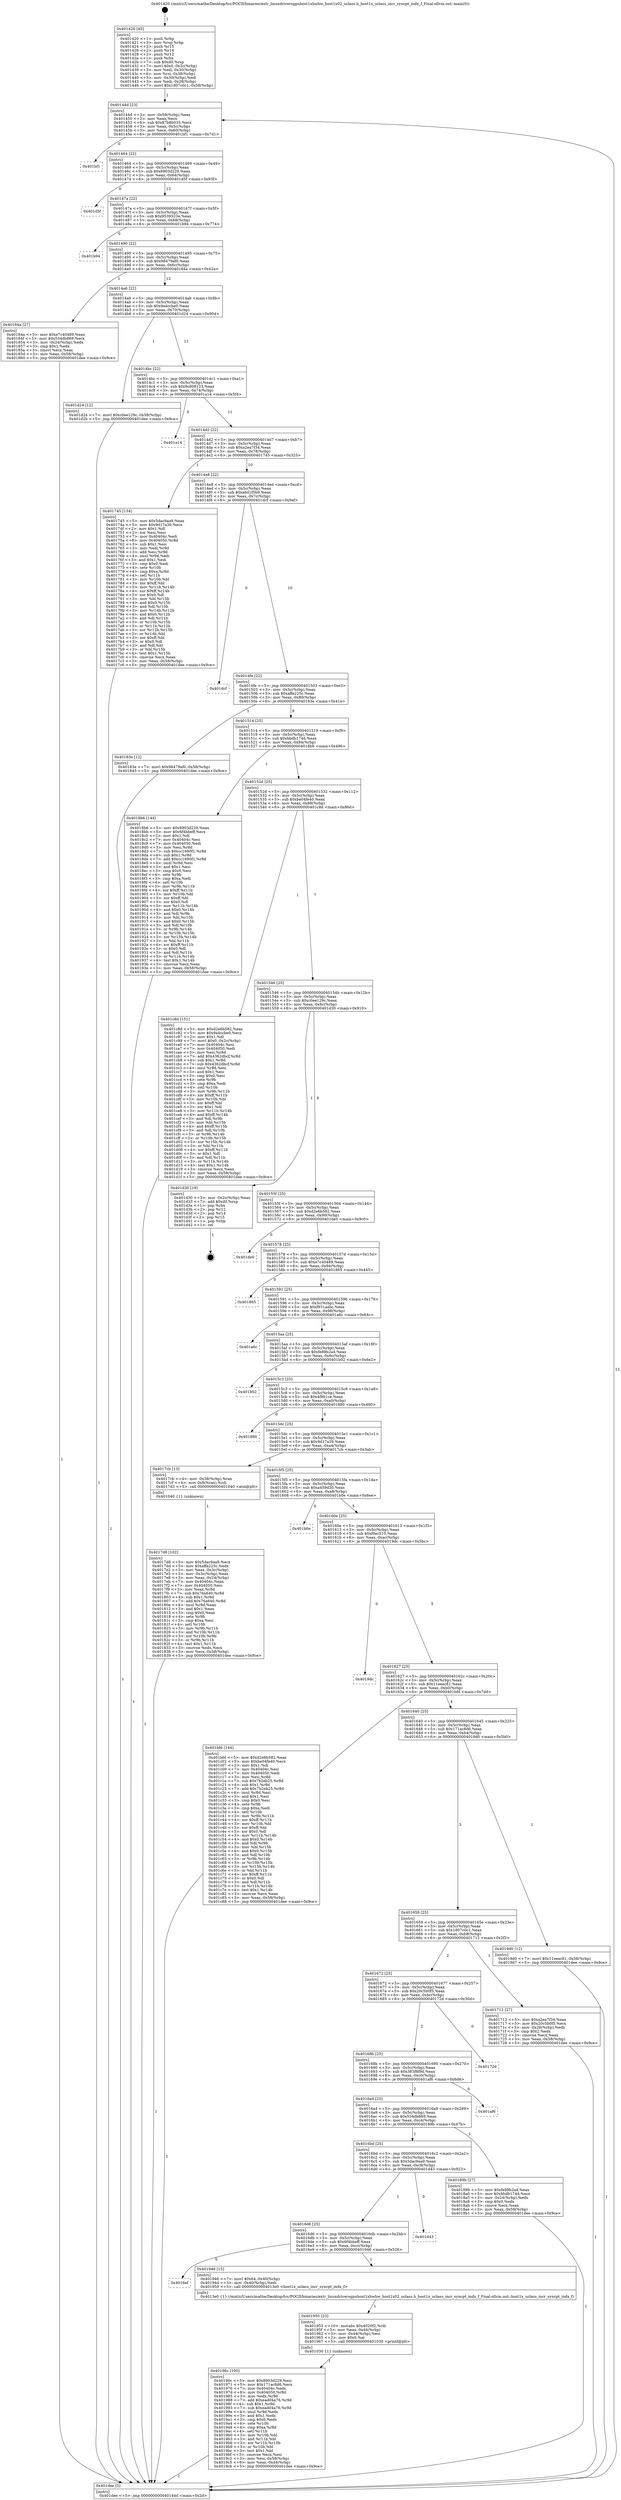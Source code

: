 digraph "0x401420" {
  label = "0x401420 (/mnt/c/Users/mathe/Desktop/tcc/POCII/binaries/extr_linuxdriversgpuhost1xhwhw_host1x02_uclass.h_host1x_uclass_incr_syncpt_indx_f_Final-ollvm.out::main(0))"
  labelloc = "t"
  node[shape=record]

  Entry [label="",width=0.3,height=0.3,shape=circle,fillcolor=black,style=filled]
  "0x40144d" [label="{
     0x40144d [23]\l
     | [instrs]\l
     &nbsp;&nbsp;0x40144d \<+3\>: mov -0x58(%rbp),%eax\l
     &nbsp;&nbsp;0x401450 \<+2\>: mov %eax,%ecx\l
     &nbsp;&nbsp;0x401452 \<+6\>: sub $0x87b8b035,%ecx\l
     &nbsp;&nbsp;0x401458 \<+3\>: mov %eax,-0x5c(%rbp)\l
     &nbsp;&nbsp;0x40145b \<+3\>: mov %ecx,-0x60(%rbp)\l
     &nbsp;&nbsp;0x40145e \<+6\>: je 0000000000401bf1 \<main+0x7d1\>\l
  }"]
  "0x401bf1" [label="{
     0x401bf1\l
  }", style=dashed]
  "0x401464" [label="{
     0x401464 [22]\l
     | [instrs]\l
     &nbsp;&nbsp;0x401464 \<+5\>: jmp 0000000000401469 \<main+0x49\>\l
     &nbsp;&nbsp;0x401469 \<+3\>: mov -0x5c(%rbp),%eax\l
     &nbsp;&nbsp;0x40146c \<+5\>: sub $0x8903d229,%eax\l
     &nbsp;&nbsp;0x401471 \<+3\>: mov %eax,-0x64(%rbp)\l
     &nbsp;&nbsp;0x401474 \<+6\>: je 0000000000401d5f \<main+0x93f\>\l
  }"]
  Exit [label="",width=0.3,height=0.3,shape=circle,fillcolor=black,style=filled,peripheries=2]
  "0x401d5f" [label="{
     0x401d5f\l
  }", style=dashed]
  "0x40147a" [label="{
     0x40147a [22]\l
     | [instrs]\l
     &nbsp;&nbsp;0x40147a \<+5\>: jmp 000000000040147f \<main+0x5f\>\l
     &nbsp;&nbsp;0x40147f \<+3\>: mov -0x5c(%rbp),%eax\l
     &nbsp;&nbsp;0x401482 \<+5\>: sub $0x9539323e,%eax\l
     &nbsp;&nbsp;0x401487 \<+3\>: mov %eax,-0x68(%rbp)\l
     &nbsp;&nbsp;0x40148a \<+6\>: je 0000000000401b94 \<main+0x774\>\l
  }"]
  "0x40196c" [label="{
     0x40196c [100]\l
     | [instrs]\l
     &nbsp;&nbsp;0x40196c \<+5\>: mov $0x8903d229,%esi\l
     &nbsp;&nbsp;0x401971 \<+5\>: mov $0x171ac8d6,%ecx\l
     &nbsp;&nbsp;0x401976 \<+7\>: mov 0x40404c,%edx\l
     &nbsp;&nbsp;0x40197d \<+8\>: mov 0x404050,%r8d\l
     &nbsp;&nbsp;0x401985 \<+3\>: mov %edx,%r9d\l
     &nbsp;&nbsp;0x401988 \<+7\>: add $0xead04a76,%r9d\l
     &nbsp;&nbsp;0x40198f \<+4\>: sub $0x1,%r9d\l
     &nbsp;&nbsp;0x401993 \<+7\>: sub $0xead04a76,%r9d\l
     &nbsp;&nbsp;0x40199a \<+4\>: imul %r9d,%edx\l
     &nbsp;&nbsp;0x40199e \<+3\>: and $0x1,%edx\l
     &nbsp;&nbsp;0x4019a1 \<+3\>: cmp $0x0,%edx\l
     &nbsp;&nbsp;0x4019a4 \<+4\>: sete %r10b\l
     &nbsp;&nbsp;0x4019a8 \<+4\>: cmp $0xa,%r8d\l
     &nbsp;&nbsp;0x4019ac \<+4\>: setl %r11b\l
     &nbsp;&nbsp;0x4019b0 \<+3\>: mov %r10b,%bl\l
     &nbsp;&nbsp;0x4019b3 \<+3\>: and %r11b,%bl\l
     &nbsp;&nbsp;0x4019b6 \<+3\>: xor %r11b,%r10b\l
     &nbsp;&nbsp;0x4019b9 \<+3\>: or %r10b,%bl\l
     &nbsp;&nbsp;0x4019bc \<+3\>: test $0x1,%bl\l
     &nbsp;&nbsp;0x4019bf \<+3\>: cmovne %ecx,%esi\l
     &nbsp;&nbsp;0x4019c2 \<+3\>: mov %esi,-0x58(%rbp)\l
     &nbsp;&nbsp;0x4019c5 \<+6\>: mov %eax,-0xd4(%rbp)\l
     &nbsp;&nbsp;0x4019cb \<+5\>: jmp 0000000000401dee \<main+0x9ce\>\l
  }"]
  "0x401b94" [label="{
     0x401b94\l
  }", style=dashed]
  "0x401490" [label="{
     0x401490 [22]\l
     | [instrs]\l
     &nbsp;&nbsp;0x401490 \<+5\>: jmp 0000000000401495 \<main+0x75\>\l
     &nbsp;&nbsp;0x401495 \<+3\>: mov -0x5c(%rbp),%eax\l
     &nbsp;&nbsp;0x401498 \<+5\>: sub $0x98479af0,%eax\l
     &nbsp;&nbsp;0x40149d \<+3\>: mov %eax,-0x6c(%rbp)\l
     &nbsp;&nbsp;0x4014a0 \<+6\>: je 000000000040184a \<main+0x42a\>\l
  }"]
  "0x401955" [label="{
     0x401955 [23]\l
     | [instrs]\l
     &nbsp;&nbsp;0x401955 \<+10\>: movabs $0x4020f2,%rdi\l
     &nbsp;&nbsp;0x40195f \<+3\>: mov %eax,-0x44(%rbp)\l
     &nbsp;&nbsp;0x401962 \<+3\>: mov -0x44(%rbp),%esi\l
     &nbsp;&nbsp;0x401965 \<+2\>: mov $0x0,%al\l
     &nbsp;&nbsp;0x401967 \<+5\>: call 0000000000401030 \<printf@plt\>\l
     | [calls]\l
     &nbsp;&nbsp;0x401030 \{1\} (unknown)\l
  }"]
  "0x40184a" [label="{
     0x40184a [27]\l
     | [instrs]\l
     &nbsp;&nbsp;0x40184a \<+5\>: mov $0xe7c40489,%eax\l
     &nbsp;&nbsp;0x40184f \<+5\>: mov $0x534db869,%ecx\l
     &nbsp;&nbsp;0x401854 \<+3\>: mov -0x24(%rbp),%edx\l
     &nbsp;&nbsp;0x401857 \<+3\>: cmp $0x1,%edx\l
     &nbsp;&nbsp;0x40185a \<+3\>: cmovl %ecx,%eax\l
     &nbsp;&nbsp;0x40185d \<+3\>: mov %eax,-0x58(%rbp)\l
     &nbsp;&nbsp;0x401860 \<+5\>: jmp 0000000000401dee \<main+0x9ce\>\l
  }"]
  "0x4014a6" [label="{
     0x4014a6 [22]\l
     | [instrs]\l
     &nbsp;&nbsp;0x4014a6 \<+5\>: jmp 00000000004014ab \<main+0x8b\>\l
     &nbsp;&nbsp;0x4014ab \<+3\>: mov -0x5c(%rbp),%eax\l
     &nbsp;&nbsp;0x4014ae \<+5\>: sub $0x9a4ccbe0,%eax\l
     &nbsp;&nbsp;0x4014b3 \<+3\>: mov %eax,-0x70(%rbp)\l
     &nbsp;&nbsp;0x4014b6 \<+6\>: je 0000000000401d24 \<main+0x904\>\l
  }"]
  "0x4016ef" [label="{
     0x4016ef\l
  }", style=dashed]
  "0x401d24" [label="{
     0x401d24 [12]\l
     | [instrs]\l
     &nbsp;&nbsp;0x401d24 \<+7\>: movl $0xc0ee129c,-0x58(%rbp)\l
     &nbsp;&nbsp;0x401d2b \<+5\>: jmp 0000000000401dee \<main+0x9ce\>\l
  }"]
  "0x4014bc" [label="{
     0x4014bc [22]\l
     | [instrs]\l
     &nbsp;&nbsp;0x4014bc \<+5\>: jmp 00000000004014c1 \<main+0xa1\>\l
     &nbsp;&nbsp;0x4014c1 \<+3\>: mov -0x5c(%rbp),%eax\l
     &nbsp;&nbsp;0x4014c4 \<+5\>: sub $0x9c808123,%eax\l
     &nbsp;&nbsp;0x4014c9 \<+3\>: mov %eax,-0x74(%rbp)\l
     &nbsp;&nbsp;0x4014cc \<+6\>: je 0000000000401a14 \<main+0x5f4\>\l
  }"]
  "0x401946" [label="{
     0x401946 [15]\l
     | [instrs]\l
     &nbsp;&nbsp;0x401946 \<+7\>: movl $0x64,-0x40(%rbp)\l
     &nbsp;&nbsp;0x40194d \<+3\>: mov -0x40(%rbp),%edi\l
     &nbsp;&nbsp;0x401950 \<+5\>: call 00000000004013e0 \<host1x_uclass_incr_syncpt_indx_f\>\l
     | [calls]\l
     &nbsp;&nbsp;0x4013e0 \{1\} (/mnt/c/Users/mathe/Desktop/tcc/POCII/binaries/extr_linuxdriversgpuhost1xhwhw_host1x02_uclass.h_host1x_uclass_incr_syncpt_indx_f_Final-ollvm.out::host1x_uclass_incr_syncpt_indx_f)\l
  }"]
  "0x401a14" [label="{
     0x401a14\l
  }", style=dashed]
  "0x4014d2" [label="{
     0x4014d2 [22]\l
     | [instrs]\l
     &nbsp;&nbsp;0x4014d2 \<+5\>: jmp 00000000004014d7 \<main+0xb7\>\l
     &nbsp;&nbsp;0x4014d7 \<+3\>: mov -0x5c(%rbp),%eax\l
     &nbsp;&nbsp;0x4014da \<+5\>: sub $0xa2ea7f34,%eax\l
     &nbsp;&nbsp;0x4014df \<+3\>: mov %eax,-0x78(%rbp)\l
     &nbsp;&nbsp;0x4014e2 \<+6\>: je 0000000000401745 \<main+0x325\>\l
  }"]
  "0x4016d6" [label="{
     0x4016d6 [25]\l
     | [instrs]\l
     &nbsp;&nbsp;0x4016d6 \<+5\>: jmp 00000000004016db \<main+0x2bb\>\l
     &nbsp;&nbsp;0x4016db \<+3\>: mov -0x5c(%rbp),%eax\l
     &nbsp;&nbsp;0x4016de \<+5\>: sub $0x6f4bbeff,%eax\l
     &nbsp;&nbsp;0x4016e3 \<+6\>: mov %eax,-0xcc(%rbp)\l
     &nbsp;&nbsp;0x4016e9 \<+6\>: je 0000000000401946 \<main+0x526\>\l
  }"]
  "0x401745" [label="{
     0x401745 [134]\l
     | [instrs]\l
     &nbsp;&nbsp;0x401745 \<+5\>: mov $0x5dac9aa9,%eax\l
     &nbsp;&nbsp;0x40174a \<+5\>: mov $0x9d17a39,%ecx\l
     &nbsp;&nbsp;0x40174f \<+2\>: mov $0x1,%dl\l
     &nbsp;&nbsp;0x401751 \<+2\>: xor %esi,%esi\l
     &nbsp;&nbsp;0x401753 \<+7\>: mov 0x40404c,%edi\l
     &nbsp;&nbsp;0x40175a \<+8\>: mov 0x404050,%r8d\l
     &nbsp;&nbsp;0x401762 \<+3\>: sub $0x1,%esi\l
     &nbsp;&nbsp;0x401765 \<+3\>: mov %edi,%r9d\l
     &nbsp;&nbsp;0x401768 \<+3\>: add %esi,%r9d\l
     &nbsp;&nbsp;0x40176b \<+4\>: imul %r9d,%edi\l
     &nbsp;&nbsp;0x40176f \<+3\>: and $0x1,%edi\l
     &nbsp;&nbsp;0x401772 \<+3\>: cmp $0x0,%edi\l
     &nbsp;&nbsp;0x401775 \<+4\>: sete %r10b\l
     &nbsp;&nbsp;0x401779 \<+4\>: cmp $0xa,%r8d\l
     &nbsp;&nbsp;0x40177d \<+4\>: setl %r11b\l
     &nbsp;&nbsp;0x401781 \<+3\>: mov %r10b,%bl\l
     &nbsp;&nbsp;0x401784 \<+3\>: xor $0xff,%bl\l
     &nbsp;&nbsp;0x401787 \<+3\>: mov %r11b,%r14b\l
     &nbsp;&nbsp;0x40178a \<+4\>: xor $0xff,%r14b\l
     &nbsp;&nbsp;0x40178e \<+3\>: xor $0x0,%dl\l
     &nbsp;&nbsp;0x401791 \<+3\>: mov %bl,%r15b\l
     &nbsp;&nbsp;0x401794 \<+4\>: and $0x0,%r15b\l
     &nbsp;&nbsp;0x401798 \<+3\>: and %dl,%r10b\l
     &nbsp;&nbsp;0x40179b \<+3\>: mov %r14b,%r12b\l
     &nbsp;&nbsp;0x40179e \<+4\>: and $0x0,%r12b\l
     &nbsp;&nbsp;0x4017a2 \<+3\>: and %dl,%r11b\l
     &nbsp;&nbsp;0x4017a5 \<+3\>: or %r10b,%r15b\l
     &nbsp;&nbsp;0x4017a8 \<+3\>: or %r11b,%r12b\l
     &nbsp;&nbsp;0x4017ab \<+3\>: xor %r12b,%r15b\l
     &nbsp;&nbsp;0x4017ae \<+3\>: or %r14b,%bl\l
     &nbsp;&nbsp;0x4017b1 \<+3\>: xor $0xff,%bl\l
     &nbsp;&nbsp;0x4017b4 \<+3\>: or $0x0,%dl\l
     &nbsp;&nbsp;0x4017b7 \<+2\>: and %dl,%bl\l
     &nbsp;&nbsp;0x4017b9 \<+3\>: or %bl,%r15b\l
     &nbsp;&nbsp;0x4017bc \<+4\>: test $0x1,%r15b\l
     &nbsp;&nbsp;0x4017c0 \<+3\>: cmovne %ecx,%eax\l
     &nbsp;&nbsp;0x4017c3 \<+3\>: mov %eax,-0x58(%rbp)\l
     &nbsp;&nbsp;0x4017c6 \<+5\>: jmp 0000000000401dee \<main+0x9ce\>\l
  }"]
  "0x4014e8" [label="{
     0x4014e8 [22]\l
     | [instrs]\l
     &nbsp;&nbsp;0x4014e8 \<+5\>: jmp 00000000004014ed \<main+0xcd\>\l
     &nbsp;&nbsp;0x4014ed \<+3\>: mov -0x5c(%rbp),%eax\l
     &nbsp;&nbsp;0x4014f0 \<+5\>: sub $0xa6d1f5b9,%eax\l
     &nbsp;&nbsp;0x4014f5 \<+3\>: mov %eax,-0x7c(%rbp)\l
     &nbsp;&nbsp;0x4014f8 \<+6\>: je 0000000000401dcf \<main+0x9af\>\l
  }"]
  "0x401d43" [label="{
     0x401d43\l
  }", style=dashed]
  "0x401dcf" [label="{
     0x401dcf\l
  }", style=dashed]
  "0x4014fe" [label="{
     0x4014fe [22]\l
     | [instrs]\l
     &nbsp;&nbsp;0x4014fe \<+5\>: jmp 0000000000401503 \<main+0xe3\>\l
     &nbsp;&nbsp;0x401503 \<+3\>: mov -0x5c(%rbp),%eax\l
     &nbsp;&nbsp;0x401506 \<+5\>: sub $0xaffa225c,%eax\l
     &nbsp;&nbsp;0x40150b \<+3\>: mov %eax,-0x80(%rbp)\l
     &nbsp;&nbsp;0x40150e \<+6\>: je 000000000040183e \<main+0x41e\>\l
  }"]
  "0x4016bd" [label="{
     0x4016bd [25]\l
     | [instrs]\l
     &nbsp;&nbsp;0x4016bd \<+5\>: jmp 00000000004016c2 \<main+0x2a2\>\l
     &nbsp;&nbsp;0x4016c2 \<+3\>: mov -0x5c(%rbp),%eax\l
     &nbsp;&nbsp;0x4016c5 \<+5\>: sub $0x5dac9aa9,%eax\l
     &nbsp;&nbsp;0x4016ca \<+6\>: mov %eax,-0xc8(%rbp)\l
     &nbsp;&nbsp;0x4016d0 \<+6\>: je 0000000000401d43 \<main+0x923\>\l
  }"]
  "0x40183e" [label="{
     0x40183e [12]\l
     | [instrs]\l
     &nbsp;&nbsp;0x40183e \<+7\>: movl $0x98479af0,-0x58(%rbp)\l
     &nbsp;&nbsp;0x401845 \<+5\>: jmp 0000000000401dee \<main+0x9ce\>\l
  }"]
  "0x401514" [label="{
     0x401514 [25]\l
     | [instrs]\l
     &nbsp;&nbsp;0x401514 \<+5\>: jmp 0000000000401519 \<main+0xf9\>\l
     &nbsp;&nbsp;0x401519 \<+3\>: mov -0x5c(%rbp),%eax\l
     &nbsp;&nbsp;0x40151c \<+5\>: sub $0xbbdb174d,%eax\l
     &nbsp;&nbsp;0x401521 \<+6\>: mov %eax,-0x84(%rbp)\l
     &nbsp;&nbsp;0x401527 \<+6\>: je 00000000004018b6 \<main+0x496\>\l
  }"]
  "0x40189b" [label="{
     0x40189b [27]\l
     | [instrs]\l
     &nbsp;&nbsp;0x40189b \<+5\>: mov $0xfe89b2a4,%eax\l
     &nbsp;&nbsp;0x4018a0 \<+5\>: mov $0xbbdb174d,%ecx\l
     &nbsp;&nbsp;0x4018a5 \<+3\>: mov -0x24(%rbp),%edx\l
     &nbsp;&nbsp;0x4018a8 \<+3\>: cmp $0x0,%edx\l
     &nbsp;&nbsp;0x4018ab \<+3\>: cmove %ecx,%eax\l
     &nbsp;&nbsp;0x4018ae \<+3\>: mov %eax,-0x58(%rbp)\l
     &nbsp;&nbsp;0x4018b1 \<+5\>: jmp 0000000000401dee \<main+0x9ce\>\l
  }"]
  "0x4018b6" [label="{
     0x4018b6 [144]\l
     | [instrs]\l
     &nbsp;&nbsp;0x4018b6 \<+5\>: mov $0x8903d229,%eax\l
     &nbsp;&nbsp;0x4018bb \<+5\>: mov $0x6f4bbeff,%ecx\l
     &nbsp;&nbsp;0x4018c0 \<+2\>: mov $0x1,%dl\l
     &nbsp;&nbsp;0x4018c2 \<+7\>: mov 0x40404c,%esi\l
     &nbsp;&nbsp;0x4018c9 \<+7\>: mov 0x404050,%edi\l
     &nbsp;&nbsp;0x4018d0 \<+3\>: mov %esi,%r8d\l
     &nbsp;&nbsp;0x4018d3 \<+7\>: sub $0xcc1690f1,%r8d\l
     &nbsp;&nbsp;0x4018da \<+4\>: sub $0x1,%r8d\l
     &nbsp;&nbsp;0x4018de \<+7\>: add $0xcc1690f1,%r8d\l
     &nbsp;&nbsp;0x4018e5 \<+4\>: imul %r8d,%esi\l
     &nbsp;&nbsp;0x4018e9 \<+3\>: and $0x1,%esi\l
     &nbsp;&nbsp;0x4018ec \<+3\>: cmp $0x0,%esi\l
     &nbsp;&nbsp;0x4018ef \<+4\>: sete %r9b\l
     &nbsp;&nbsp;0x4018f3 \<+3\>: cmp $0xa,%edi\l
     &nbsp;&nbsp;0x4018f6 \<+4\>: setl %r10b\l
     &nbsp;&nbsp;0x4018fa \<+3\>: mov %r9b,%r11b\l
     &nbsp;&nbsp;0x4018fd \<+4\>: xor $0xff,%r11b\l
     &nbsp;&nbsp;0x401901 \<+3\>: mov %r10b,%bl\l
     &nbsp;&nbsp;0x401904 \<+3\>: xor $0xff,%bl\l
     &nbsp;&nbsp;0x401907 \<+3\>: xor $0x0,%dl\l
     &nbsp;&nbsp;0x40190a \<+3\>: mov %r11b,%r14b\l
     &nbsp;&nbsp;0x40190d \<+4\>: and $0x0,%r14b\l
     &nbsp;&nbsp;0x401911 \<+3\>: and %dl,%r9b\l
     &nbsp;&nbsp;0x401914 \<+3\>: mov %bl,%r15b\l
     &nbsp;&nbsp;0x401917 \<+4\>: and $0x0,%r15b\l
     &nbsp;&nbsp;0x40191b \<+3\>: and %dl,%r10b\l
     &nbsp;&nbsp;0x40191e \<+3\>: or %r9b,%r14b\l
     &nbsp;&nbsp;0x401921 \<+3\>: or %r10b,%r15b\l
     &nbsp;&nbsp;0x401924 \<+3\>: xor %r15b,%r14b\l
     &nbsp;&nbsp;0x401927 \<+3\>: or %bl,%r11b\l
     &nbsp;&nbsp;0x40192a \<+4\>: xor $0xff,%r11b\l
     &nbsp;&nbsp;0x40192e \<+3\>: or $0x0,%dl\l
     &nbsp;&nbsp;0x401931 \<+3\>: and %dl,%r11b\l
     &nbsp;&nbsp;0x401934 \<+3\>: or %r11b,%r14b\l
     &nbsp;&nbsp;0x401937 \<+4\>: test $0x1,%r14b\l
     &nbsp;&nbsp;0x40193b \<+3\>: cmovne %ecx,%eax\l
     &nbsp;&nbsp;0x40193e \<+3\>: mov %eax,-0x58(%rbp)\l
     &nbsp;&nbsp;0x401941 \<+5\>: jmp 0000000000401dee \<main+0x9ce\>\l
  }"]
  "0x40152d" [label="{
     0x40152d [25]\l
     | [instrs]\l
     &nbsp;&nbsp;0x40152d \<+5\>: jmp 0000000000401532 \<main+0x112\>\l
     &nbsp;&nbsp;0x401532 \<+3\>: mov -0x5c(%rbp),%eax\l
     &nbsp;&nbsp;0x401535 \<+5\>: sub $0xbe04fe40,%eax\l
     &nbsp;&nbsp;0x40153a \<+6\>: mov %eax,-0x88(%rbp)\l
     &nbsp;&nbsp;0x401540 \<+6\>: je 0000000000401c8d \<main+0x86d\>\l
  }"]
  "0x4016a4" [label="{
     0x4016a4 [25]\l
     | [instrs]\l
     &nbsp;&nbsp;0x4016a4 \<+5\>: jmp 00000000004016a9 \<main+0x289\>\l
     &nbsp;&nbsp;0x4016a9 \<+3\>: mov -0x5c(%rbp),%eax\l
     &nbsp;&nbsp;0x4016ac \<+5\>: sub $0x534db869,%eax\l
     &nbsp;&nbsp;0x4016b1 \<+6\>: mov %eax,-0xc4(%rbp)\l
     &nbsp;&nbsp;0x4016b7 \<+6\>: je 000000000040189b \<main+0x47b\>\l
  }"]
  "0x401c8d" [label="{
     0x401c8d [151]\l
     | [instrs]\l
     &nbsp;&nbsp;0x401c8d \<+5\>: mov $0xd2e6b582,%eax\l
     &nbsp;&nbsp;0x401c92 \<+5\>: mov $0x9a4ccbe0,%ecx\l
     &nbsp;&nbsp;0x401c97 \<+2\>: mov $0x1,%dl\l
     &nbsp;&nbsp;0x401c99 \<+7\>: movl $0x0,-0x2c(%rbp)\l
     &nbsp;&nbsp;0x401ca0 \<+7\>: mov 0x40404c,%esi\l
     &nbsp;&nbsp;0x401ca7 \<+7\>: mov 0x404050,%edi\l
     &nbsp;&nbsp;0x401cae \<+3\>: mov %esi,%r8d\l
     &nbsp;&nbsp;0x401cb1 \<+7\>: add $0x4362dbcf,%r8d\l
     &nbsp;&nbsp;0x401cb8 \<+4\>: sub $0x1,%r8d\l
     &nbsp;&nbsp;0x401cbc \<+7\>: sub $0x4362dbcf,%r8d\l
     &nbsp;&nbsp;0x401cc3 \<+4\>: imul %r8d,%esi\l
     &nbsp;&nbsp;0x401cc7 \<+3\>: and $0x1,%esi\l
     &nbsp;&nbsp;0x401cca \<+3\>: cmp $0x0,%esi\l
     &nbsp;&nbsp;0x401ccd \<+4\>: sete %r9b\l
     &nbsp;&nbsp;0x401cd1 \<+3\>: cmp $0xa,%edi\l
     &nbsp;&nbsp;0x401cd4 \<+4\>: setl %r10b\l
     &nbsp;&nbsp;0x401cd8 \<+3\>: mov %r9b,%r11b\l
     &nbsp;&nbsp;0x401cdb \<+4\>: xor $0xff,%r11b\l
     &nbsp;&nbsp;0x401cdf \<+3\>: mov %r10b,%bl\l
     &nbsp;&nbsp;0x401ce2 \<+3\>: xor $0xff,%bl\l
     &nbsp;&nbsp;0x401ce5 \<+3\>: xor $0x1,%dl\l
     &nbsp;&nbsp;0x401ce8 \<+3\>: mov %r11b,%r14b\l
     &nbsp;&nbsp;0x401ceb \<+4\>: and $0xff,%r14b\l
     &nbsp;&nbsp;0x401cef \<+3\>: and %dl,%r9b\l
     &nbsp;&nbsp;0x401cf2 \<+3\>: mov %bl,%r15b\l
     &nbsp;&nbsp;0x401cf5 \<+4\>: and $0xff,%r15b\l
     &nbsp;&nbsp;0x401cf9 \<+3\>: and %dl,%r10b\l
     &nbsp;&nbsp;0x401cfc \<+3\>: or %r9b,%r14b\l
     &nbsp;&nbsp;0x401cff \<+3\>: or %r10b,%r15b\l
     &nbsp;&nbsp;0x401d02 \<+3\>: xor %r15b,%r14b\l
     &nbsp;&nbsp;0x401d05 \<+3\>: or %bl,%r11b\l
     &nbsp;&nbsp;0x401d08 \<+4\>: xor $0xff,%r11b\l
     &nbsp;&nbsp;0x401d0c \<+3\>: or $0x1,%dl\l
     &nbsp;&nbsp;0x401d0f \<+3\>: and %dl,%r11b\l
     &nbsp;&nbsp;0x401d12 \<+3\>: or %r11b,%r14b\l
     &nbsp;&nbsp;0x401d15 \<+4\>: test $0x1,%r14b\l
     &nbsp;&nbsp;0x401d19 \<+3\>: cmovne %ecx,%eax\l
     &nbsp;&nbsp;0x401d1c \<+3\>: mov %eax,-0x58(%rbp)\l
     &nbsp;&nbsp;0x401d1f \<+5\>: jmp 0000000000401dee \<main+0x9ce\>\l
  }"]
  "0x401546" [label="{
     0x401546 [25]\l
     | [instrs]\l
     &nbsp;&nbsp;0x401546 \<+5\>: jmp 000000000040154b \<main+0x12b\>\l
     &nbsp;&nbsp;0x40154b \<+3\>: mov -0x5c(%rbp),%eax\l
     &nbsp;&nbsp;0x40154e \<+5\>: sub $0xc0ee129c,%eax\l
     &nbsp;&nbsp;0x401553 \<+6\>: mov %eax,-0x8c(%rbp)\l
     &nbsp;&nbsp;0x401559 \<+6\>: je 0000000000401d30 \<main+0x910\>\l
  }"]
  "0x401af6" [label="{
     0x401af6\l
  }", style=dashed]
  "0x401d30" [label="{
     0x401d30 [19]\l
     | [instrs]\l
     &nbsp;&nbsp;0x401d30 \<+3\>: mov -0x2c(%rbp),%eax\l
     &nbsp;&nbsp;0x401d33 \<+7\>: add $0xd0,%rsp\l
     &nbsp;&nbsp;0x401d3a \<+1\>: pop %rbx\l
     &nbsp;&nbsp;0x401d3b \<+2\>: pop %r12\l
     &nbsp;&nbsp;0x401d3d \<+2\>: pop %r14\l
     &nbsp;&nbsp;0x401d3f \<+2\>: pop %r15\l
     &nbsp;&nbsp;0x401d41 \<+1\>: pop %rbp\l
     &nbsp;&nbsp;0x401d42 \<+1\>: ret\l
  }"]
  "0x40155f" [label="{
     0x40155f [25]\l
     | [instrs]\l
     &nbsp;&nbsp;0x40155f \<+5\>: jmp 0000000000401564 \<main+0x144\>\l
     &nbsp;&nbsp;0x401564 \<+3\>: mov -0x5c(%rbp),%eax\l
     &nbsp;&nbsp;0x401567 \<+5\>: sub $0xd2e6b582,%eax\l
     &nbsp;&nbsp;0x40156c \<+6\>: mov %eax,-0x90(%rbp)\l
     &nbsp;&nbsp;0x401572 \<+6\>: je 0000000000401de0 \<main+0x9c0\>\l
  }"]
  "0x40168b" [label="{
     0x40168b [25]\l
     | [instrs]\l
     &nbsp;&nbsp;0x40168b \<+5\>: jmp 0000000000401690 \<main+0x270\>\l
     &nbsp;&nbsp;0x401690 \<+3\>: mov -0x5c(%rbp),%eax\l
     &nbsp;&nbsp;0x401693 \<+5\>: sub $0x383f8f9d,%eax\l
     &nbsp;&nbsp;0x401698 \<+6\>: mov %eax,-0xc0(%rbp)\l
     &nbsp;&nbsp;0x40169e \<+6\>: je 0000000000401af6 \<main+0x6d6\>\l
  }"]
  "0x401de0" [label="{
     0x401de0\l
  }", style=dashed]
  "0x401578" [label="{
     0x401578 [25]\l
     | [instrs]\l
     &nbsp;&nbsp;0x401578 \<+5\>: jmp 000000000040157d \<main+0x15d\>\l
     &nbsp;&nbsp;0x40157d \<+3\>: mov -0x5c(%rbp),%eax\l
     &nbsp;&nbsp;0x401580 \<+5\>: sub $0xe7c40489,%eax\l
     &nbsp;&nbsp;0x401585 \<+6\>: mov %eax,-0x94(%rbp)\l
     &nbsp;&nbsp;0x40158b \<+6\>: je 0000000000401865 \<main+0x445\>\l
  }"]
  "0x40172d" [label="{
     0x40172d\l
  }", style=dashed]
  "0x401865" [label="{
     0x401865\l
  }", style=dashed]
  "0x401591" [label="{
     0x401591 [25]\l
     | [instrs]\l
     &nbsp;&nbsp;0x401591 \<+5\>: jmp 0000000000401596 \<main+0x176\>\l
     &nbsp;&nbsp;0x401596 \<+3\>: mov -0x5c(%rbp),%eax\l
     &nbsp;&nbsp;0x401599 \<+5\>: sub $0xf931aabc,%eax\l
     &nbsp;&nbsp;0x40159e \<+6\>: mov %eax,-0x98(%rbp)\l
     &nbsp;&nbsp;0x4015a4 \<+6\>: je 0000000000401a6c \<main+0x64c\>\l
  }"]
  "0x4017d8" [label="{
     0x4017d8 [102]\l
     | [instrs]\l
     &nbsp;&nbsp;0x4017d8 \<+5\>: mov $0x5dac9aa9,%ecx\l
     &nbsp;&nbsp;0x4017dd \<+5\>: mov $0xaffa225c,%edx\l
     &nbsp;&nbsp;0x4017e2 \<+3\>: mov %eax,-0x3c(%rbp)\l
     &nbsp;&nbsp;0x4017e5 \<+3\>: mov -0x3c(%rbp),%eax\l
     &nbsp;&nbsp;0x4017e8 \<+3\>: mov %eax,-0x24(%rbp)\l
     &nbsp;&nbsp;0x4017eb \<+7\>: mov 0x40404c,%eax\l
     &nbsp;&nbsp;0x4017f2 \<+7\>: mov 0x404050,%esi\l
     &nbsp;&nbsp;0x4017f9 \<+3\>: mov %eax,%r8d\l
     &nbsp;&nbsp;0x4017fc \<+7\>: sub $0x76a640,%r8d\l
     &nbsp;&nbsp;0x401803 \<+4\>: sub $0x1,%r8d\l
     &nbsp;&nbsp;0x401807 \<+7\>: add $0x76a640,%r8d\l
     &nbsp;&nbsp;0x40180e \<+4\>: imul %r8d,%eax\l
     &nbsp;&nbsp;0x401812 \<+3\>: and $0x1,%eax\l
     &nbsp;&nbsp;0x401815 \<+3\>: cmp $0x0,%eax\l
     &nbsp;&nbsp;0x401818 \<+4\>: sete %r9b\l
     &nbsp;&nbsp;0x40181c \<+3\>: cmp $0xa,%esi\l
     &nbsp;&nbsp;0x40181f \<+4\>: setl %r10b\l
     &nbsp;&nbsp;0x401823 \<+3\>: mov %r9b,%r11b\l
     &nbsp;&nbsp;0x401826 \<+3\>: and %r10b,%r11b\l
     &nbsp;&nbsp;0x401829 \<+3\>: xor %r10b,%r9b\l
     &nbsp;&nbsp;0x40182c \<+3\>: or %r9b,%r11b\l
     &nbsp;&nbsp;0x40182f \<+4\>: test $0x1,%r11b\l
     &nbsp;&nbsp;0x401833 \<+3\>: cmovne %edx,%ecx\l
     &nbsp;&nbsp;0x401836 \<+3\>: mov %ecx,-0x58(%rbp)\l
     &nbsp;&nbsp;0x401839 \<+5\>: jmp 0000000000401dee \<main+0x9ce\>\l
  }"]
  "0x401a6c" [label="{
     0x401a6c\l
  }", style=dashed]
  "0x4015aa" [label="{
     0x4015aa [25]\l
     | [instrs]\l
     &nbsp;&nbsp;0x4015aa \<+5\>: jmp 00000000004015af \<main+0x18f\>\l
     &nbsp;&nbsp;0x4015af \<+3\>: mov -0x5c(%rbp),%eax\l
     &nbsp;&nbsp;0x4015b2 \<+5\>: sub $0xfe89b2a4,%eax\l
     &nbsp;&nbsp;0x4015b7 \<+6\>: mov %eax,-0x9c(%rbp)\l
     &nbsp;&nbsp;0x4015bd \<+6\>: je 0000000000401b02 \<main+0x6e2\>\l
  }"]
  "0x401420" [label="{
     0x401420 [45]\l
     | [instrs]\l
     &nbsp;&nbsp;0x401420 \<+1\>: push %rbp\l
     &nbsp;&nbsp;0x401421 \<+3\>: mov %rsp,%rbp\l
     &nbsp;&nbsp;0x401424 \<+2\>: push %r15\l
     &nbsp;&nbsp;0x401426 \<+2\>: push %r14\l
     &nbsp;&nbsp;0x401428 \<+2\>: push %r12\l
     &nbsp;&nbsp;0x40142a \<+1\>: push %rbx\l
     &nbsp;&nbsp;0x40142b \<+7\>: sub $0xd0,%rsp\l
     &nbsp;&nbsp;0x401432 \<+7\>: movl $0x0,-0x2c(%rbp)\l
     &nbsp;&nbsp;0x401439 \<+3\>: mov %edi,-0x30(%rbp)\l
     &nbsp;&nbsp;0x40143c \<+4\>: mov %rsi,-0x38(%rbp)\l
     &nbsp;&nbsp;0x401440 \<+3\>: mov -0x30(%rbp),%edi\l
     &nbsp;&nbsp;0x401443 \<+3\>: mov %edi,-0x28(%rbp)\l
     &nbsp;&nbsp;0x401446 \<+7\>: movl $0x1807c0c1,-0x58(%rbp)\l
  }"]
  "0x401b02" [label="{
     0x401b02\l
  }", style=dashed]
  "0x4015c3" [label="{
     0x4015c3 [25]\l
     | [instrs]\l
     &nbsp;&nbsp;0x4015c3 \<+5\>: jmp 00000000004015c8 \<main+0x1a8\>\l
     &nbsp;&nbsp;0x4015c8 \<+3\>: mov -0x5c(%rbp),%eax\l
     &nbsp;&nbsp;0x4015cb \<+5\>: sub $0x4f9b1ce,%eax\l
     &nbsp;&nbsp;0x4015d0 \<+6\>: mov %eax,-0xa0(%rbp)\l
     &nbsp;&nbsp;0x4015d6 \<+6\>: je 0000000000401880 \<main+0x460\>\l
  }"]
  "0x401dee" [label="{
     0x401dee [5]\l
     | [instrs]\l
     &nbsp;&nbsp;0x401dee \<+5\>: jmp 000000000040144d \<main+0x2d\>\l
  }"]
  "0x401880" [label="{
     0x401880\l
  }", style=dashed]
  "0x4015dc" [label="{
     0x4015dc [25]\l
     | [instrs]\l
     &nbsp;&nbsp;0x4015dc \<+5\>: jmp 00000000004015e1 \<main+0x1c1\>\l
     &nbsp;&nbsp;0x4015e1 \<+3\>: mov -0x5c(%rbp),%eax\l
     &nbsp;&nbsp;0x4015e4 \<+5\>: sub $0x9d17a39,%eax\l
     &nbsp;&nbsp;0x4015e9 \<+6\>: mov %eax,-0xa4(%rbp)\l
     &nbsp;&nbsp;0x4015ef \<+6\>: je 00000000004017cb \<main+0x3ab\>\l
  }"]
  "0x401672" [label="{
     0x401672 [25]\l
     | [instrs]\l
     &nbsp;&nbsp;0x401672 \<+5\>: jmp 0000000000401677 \<main+0x257\>\l
     &nbsp;&nbsp;0x401677 \<+3\>: mov -0x5c(%rbp),%eax\l
     &nbsp;&nbsp;0x40167a \<+5\>: sub $0x20c5b0f5,%eax\l
     &nbsp;&nbsp;0x40167f \<+6\>: mov %eax,-0xbc(%rbp)\l
     &nbsp;&nbsp;0x401685 \<+6\>: je 000000000040172d \<main+0x30d\>\l
  }"]
  "0x4017cb" [label="{
     0x4017cb [13]\l
     | [instrs]\l
     &nbsp;&nbsp;0x4017cb \<+4\>: mov -0x38(%rbp),%rax\l
     &nbsp;&nbsp;0x4017cf \<+4\>: mov 0x8(%rax),%rdi\l
     &nbsp;&nbsp;0x4017d3 \<+5\>: call 0000000000401040 \<atoi@plt\>\l
     | [calls]\l
     &nbsp;&nbsp;0x401040 \{1\} (unknown)\l
  }"]
  "0x4015f5" [label="{
     0x4015f5 [25]\l
     | [instrs]\l
     &nbsp;&nbsp;0x4015f5 \<+5\>: jmp 00000000004015fa \<main+0x1da\>\l
     &nbsp;&nbsp;0x4015fa \<+3\>: mov -0x5c(%rbp),%eax\l
     &nbsp;&nbsp;0x4015fd \<+5\>: sub $0xa459d30,%eax\l
     &nbsp;&nbsp;0x401602 \<+6\>: mov %eax,-0xa8(%rbp)\l
     &nbsp;&nbsp;0x401608 \<+6\>: je 0000000000401b0e \<main+0x6ee\>\l
  }"]
  "0x401712" [label="{
     0x401712 [27]\l
     | [instrs]\l
     &nbsp;&nbsp;0x401712 \<+5\>: mov $0xa2ea7f34,%eax\l
     &nbsp;&nbsp;0x401717 \<+5\>: mov $0x20c5b0f5,%ecx\l
     &nbsp;&nbsp;0x40171c \<+3\>: mov -0x28(%rbp),%edx\l
     &nbsp;&nbsp;0x40171f \<+3\>: cmp $0x2,%edx\l
     &nbsp;&nbsp;0x401722 \<+3\>: cmovne %ecx,%eax\l
     &nbsp;&nbsp;0x401725 \<+3\>: mov %eax,-0x58(%rbp)\l
     &nbsp;&nbsp;0x401728 \<+5\>: jmp 0000000000401dee \<main+0x9ce\>\l
  }"]
  "0x401b0e" [label="{
     0x401b0e\l
  }", style=dashed]
  "0x40160e" [label="{
     0x40160e [25]\l
     | [instrs]\l
     &nbsp;&nbsp;0x40160e \<+5\>: jmp 0000000000401613 \<main+0x1f3\>\l
     &nbsp;&nbsp;0x401613 \<+3\>: mov -0x5c(%rbp),%eax\l
     &nbsp;&nbsp;0x401616 \<+5\>: sub $0xf0ec510,%eax\l
     &nbsp;&nbsp;0x40161b \<+6\>: mov %eax,-0xac(%rbp)\l
     &nbsp;&nbsp;0x401621 \<+6\>: je 00000000004019dc \<main+0x5bc\>\l
  }"]
  "0x401659" [label="{
     0x401659 [25]\l
     | [instrs]\l
     &nbsp;&nbsp;0x401659 \<+5\>: jmp 000000000040165e \<main+0x23e\>\l
     &nbsp;&nbsp;0x40165e \<+3\>: mov -0x5c(%rbp),%eax\l
     &nbsp;&nbsp;0x401661 \<+5\>: sub $0x1807c0c1,%eax\l
     &nbsp;&nbsp;0x401666 \<+6\>: mov %eax,-0xb8(%rbp)\l
     &nbsp;&nbsp;0x40166c \<+6\>: je 0000000000401712 \<main+0x2f2\>\l
  }"]
  "0x4019dc" [label="{
     0x4019dc\l
  }", style=dashed]
  "0x401627" [label="{
     0x401627 [25]\l
     | [instrs]\l
     &nbsp;&nbsp;0x401627 \<+5\>: jmp 000000000040162c \<main+0x20c\>\l
     &nbsp;&nbsp;0x40162c \<+3\>: mov -0x5c(%rbp),%eax\l
     &nbsp;&nbsp;0x40162f \<+5\>: sub $0x11eeac81,%eax\l
     &nbsp;&nbsp;0x401634 \<+6\>: mov %eax,-0xb0(%rbp)\l
     &nbsp;&nbsp;0x40163a \<+6\>: je 0000000000401bfd \<main+0x7dd\>\l
  }"]
  "0x4019d0" [label="{
     0x4019d0 [12]\l
     | [instrs]\l
     &nbsp;&nbsp;0x4019d0 \<+7\>: movl $0x11eeac81,-0x58(%rbp)\l
     &nbsp;&nbsp;0x4019d7 \<+5\>: jmp 0000000000401dee \<main+0x9ce\>\l
  }"]
  "0x401bfd" [label="{
     0x401bfd [144]\l
     | [instrs]\l
     &nbsp;&nbsp;0x401bfd \<+5\>: mov $0xd2e6b582,%eax\l
     &nbsp;&nbsp;0x401c02 \<+5\>: mov $0xbe04fe40,%ecx\l
     &nbsp;&nbsp;0x401c07 \<+2\>: mov $0x1,%dl\l
     &nbsp;&nbsp;0x401c09 \<+7\>: mov 0x40404c,%esi\l
     &nbsp;&nbsp;0x401c10 \<+7\>: mov 0x404050,%edi\l
     &nbsp;&nbsp;0x401c17 \<+3\>: mov %esi,%r8d\l
     &nbsp;&nbsp;0x401c1a \<+7\>: sub $0x7b2eb25,%r8d\l
     &nbsp;&nbsp;0x401c21 \<+4\>: sub $0x1,%r8d\l
     &nbsp;&nbsp;0x401c25 \<+7\>: add $0x7b2eb25,%r8d\l
     &nbsp;&nbsp;0x401c2c \<+4\>: imul %r8d,%esi\l
     &nbsp;&nbsp;0x401c30 \<+3\>: and $0x1,%esi\l
     &nbsp;&nbsp;0x401c33 \<+3\>: cmp $0x0,%esi\l
     &nbsp;&nbsp;0x401c36 \<+4\>: sete %r9b\l
     &nbsp;&nbsp;0x401c3a \<+3\>: cmp $0xa,%edi\l
     &nbsp;&nbsp;0x401c3d \<+4\>: setl %r10b\l
     &nbsp;&nbsp;0x401c41 \<+3\>: mov %r9b,%r11b\l
     &nbsp;&nbsp;0x401c44 \<+4\>: xor $0xff,%r11b\l
     &nbsp;&nbsp;0x401c48 \<+3\>: mov %r10b,%bl\l
     &nbsp;&nbsp;0x401c4b \<+3\>: xor $0xff,%bl\l
     &nbsp;&nbsp;0x401c4e \<+3\>: xor $0x0,%dl\l
     &nbsp;&nbsp;0x401c51 \<+3\>: mov %r11b,%r14b\l
     &nbsp;&nbsp;0x401c54 \<+4\>: and $0x0,%r14b\l
     &nbsp;&nbsp;0x401c58 \<+3\>: and %dl,%r9b\l
     &nbsp;&nbsp;0x401c5b \<+3\>: mov %bl,%r15b\l
     &nbsp;&nbsp;0x401c5e \<+4\>: and $0x0,%r15b\l
     &nbsp;&nbsp;0x401c62 \<+3\>: and %dl,%r10b\l
     &nbsp;&nbsp;0x401c65 \<+3\>: or %r9b,%r14b\l
     &nbsp;&nbsp;0x401c68 \<+3\>: or %r10b,%r15b\l
     &nbsp;&nbsp;0x401c6b \<+3\>: xor %r15b,%r14b\l
     &nbsp;&nbsp;0x401c6e \<+3\>: or %bl,%r11b\l
     &nbsp;&nbsp;0x401c71 \<+4\>: xor $0xff,%r11b\l
     &nbsp;&nbsp;0x401c75 \<+3\>: or $0x0,%dl\l
     &nbsp;&nbsp;0x401c78 \<+3\>: and %dl,%r11b\l
     &nbsp;&nbsp;0x401c7b \<+3\>: or %r11b,%r14b\l
     &nbsp;&nbsp;0x401c7e \<+4\>: test $0x1,%r14b\l
     &nbsp;&nbsp;0x401c82 \<+3\>: cmovne %ecx,%eax\l
     &nbsp;&nbsp;0x401c85 \<+3\>: mov %eax,-0x58(%rbp)\l
     &nbsp;&nbsp;0x401c88 \<+5\>: jmp 0000000000401dee \<main+0x9ce\>\l
  }"]
  "0x401640" [label="{
     0x401640 [25]\l
     | [instrs]\l
     &nbsp;&nbsp;0x401640 \<+5\>: jmp 0000000000401645 \<main+0x225\>\l
     &nbsp;&nbsp;0x401645 \<+3\>: mov -0x5c(%rbp),%eax\l
     &nbsp;&nbsp;0x401648 \<+5\>: sub $0x171ac8d6,%eax\l
     &nbsp;&nbsp;0x40164d \<+6\>: mov %eax,-0xb4(%rbp)\l
     &nbsp;&nbsp;0x401653 \<+6\>: je 00000000004019d0 \<main+0x5b0\>\l
  }"]
  Entry -> "0x401420" [label=" 1"]
  "0x40144d" -> "0x401bf1" [label=" 0"]
  "0x40144d" -> "0x401464" [label=" 13"]
  "0x401d30" -> Exit [label=" 1"]
  "0x401464" -> "0x401d5f" [label=" 0"]
  "0x401464" -> "0x40147a" [label=" 13"]
  "0x401d24" -> "0x401dee" [label=" 1"]
  "0x40147a" -> "0x401b94" [label=" 0"]
  "0x40147a" -> "0x401490" [label=" 13"]
  "0x401c8d" -> "0x401dee" [label=" 1"]
  "0x401490" -> "0x40184a" [label=" 1"]
  "0x401490" -> "0x4014a6" [label=" 12"]
  "0x401bfd" -> "0x401dee" [label=" 1"]
  "0x4014a6" -> "0x401d24" [label=" 1"]
  "0x4014a6" -> "0x4014bc" [label=" 11"]
  "0x4019d0" -> "0x401dee" [label=" 1"]
  "0x4014bc" -> "0x401a14" [label=" 0"]
  "0x4014bc" -> "0x4014d2" [label=" 11"]
  "0x40196c" -> "0x401dee" [label=" 1"]
  "0x4014d2" -> "0x401745" [label=" 1"]
  "0x4014d2" -> "0x4014e8" [label=" 10"]
  "0x401946" -> "0x401955" [label=" 1"]
  "0x4014e8" -> "0x401dcf" [label=" 0"]
  "0x4014e8" -> "0x4014fe" [label=" 10"]
  "0x4016d6" -> "0x4016ef" [label=" 0"]
  "0x4014fe" -> "0x40183e" [label=" 1"]
  "0x4014fe" -> "0x401514" [label=" 9"]
  "0x401955" -> "0x40196c" [label=" 1"]
  "0x401514" -> "0x4018b6" [label=" 1"]
  "0x401514" -> "0x40152d" [label=" 8"]
  "0x4016bd" -> "0x4016d6" [label=" 1"]
  "0x40152d" -> "0x401c8d" [label=" 1"]
  "0x40152d" -> "0x401546" [label=" 7"]
  "0x4016d6" -> "0x401946" [label=" 1"]
  "0x401546" -> "0x401d30" [label=" 1"]
  "0x401546" -> "0x40155f" [label=" 6"]
  "0x4018b6" -> "0x401dee" [label=" 1"]
  "0x40155f" -> "0x401de0" [label=" 0"]
  "0x40155f" -> "0x401578" [label=" 6"]
  "0x4016a4" -> "0x4016bd" [label=" 1"]
  "0x401578" -> "0x401865" [label=" 0"]
  "0x401578" -> "0x401591" [label=" 6"]
  "0x4016a4" -> "0x40189b" [label=" 1"]
  "0x401591" -> "0x401a6c" [label=" 0"]
  "0x401591" -> "0x4015aa" [label=" 6"]
  "0x40168b" -> "0x4016a4" [label=" 2"]
  "0x4015aa" -> "0x401b02" [label=" 0"]
  "0x4015aa" -> "0x4015c3" [label=" 6"]
  "0x40168b" -> "0x401af6" [label=" 0"]
  "0x4015c3" -> "0x401880" [label=" 0"]
  "0x4015c3" -> "0x4015dc" [label=" 6"]
  "0x40189b" -> "0x401dee" [label=" 1"]
  "0x4015dc" -> "0x4017cb" [label=" 1"]
  "0x4015dc" -> "0x4015f5" [label=" 5"]
  "0x401672" -> "0x40168b" [label=" 2"]
  "0x4015f5" -> "0x401b0e" [label=" 0"]
  "0x4015f5" -> "0x40160e" [label=" 5"]
  "0x401672" -> "0x40172d" [label=" 0"]
  "0x40160e" -> "0x4019dc" [label=" 0"]
  "0x40160e" -> "0x401627" [label=" 5"]
  "0x40184a" -> "0x401dee" [label=" 1"]
  "0x401627" -> "0x401bfd" [label=" 1"]
  "0x401627" -> "0x401640" [label=" 4"]
  "0x40183e" -> "0x401dee" [label=" 1"]
  "0x401640" -> "0x4019d0" [label=" 1"]
  "0x401640" -> "0x401659" [label=" 3"]
  "0x4016bd" -> "0x401d43" [label=" 0"]
  "0x401659" -> "0x401712" [label=" 1"]
  "0x401659" -> "0x401672" [label=" 2"]
  "0x401712" -> "0x401dee" [label=" 1"]
  "0x401420" -> "0x40144d" [label=" 1"]
  "0x401dee" -> "0x40144d" [label=" 12"]
  "0x401745" -> "0x401dee" [label=" 1"]
  "0x4017cb" -> "0x4017d8" [label=" 1"]
  "0x4017d8" -> "0x401dee" [label=" 1"]
}
